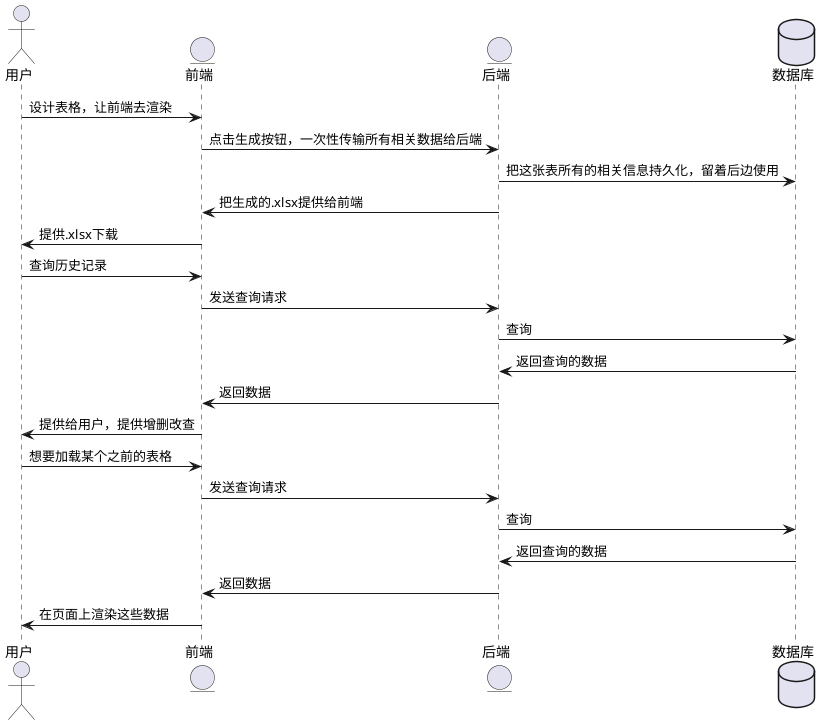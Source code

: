 @startuml 交互演示
actor 用户
entity 前端
entity 后端
database 数据库
用户 -> 前端: 设计表格，让前端去渲染
前端 -> 后端: 点击生成按钮，一次性传输所有相关数据给后端
后端 -> 数据库: 把这张表所有的相关信息持久化，留着后边使用
后端 -> 前端: 把生成的.xlsx提供给前端
前端 -> 用户: 提供.xlsx下载

用户 -> 前端: 查询历史记录
前端 -> 后端: 发送查询请求
后端 -> 数据库: 查询
数据库 -> 后端: 返回查询的数据
后端 -> 前端: 返回数据
前端 -> 用户: 提供给用户，提供增删改查

用户 -> 前端: 想要加载某个之前的表格
前端 -> 后端: 发送查询请求
后端 -> 数据库: 查询
数据库 -> 后端: 返回查询的数据
后端 -> 前端: 返回数据
前端 -> 用户: 在页面上渲染这些数据
@enduml